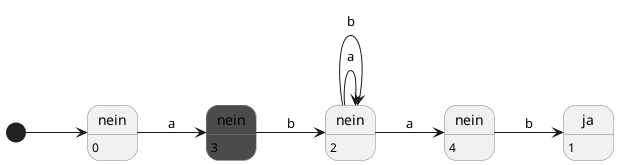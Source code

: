 @startuml
'scale 350 width
left to right direction
skinparam monochrome true

skinparam state {
  BackgroundColor<<A>> Green

  BorderColor Gray
}

[*] --> n0

'baab

state "nein" as n0
state "nein" as n1
state "nein" as n2 <<A>>
state "nein" as n3
state "ja" as j0

n0: 0
j0: 1
n1: 2
n2: 3
n3: 4

n0 --> n2: a
n2 --> n1: b
n1 --> n1: a
n1 --> n1: b

n1 --> n3: a
n3 --> j0: b
@enduml

